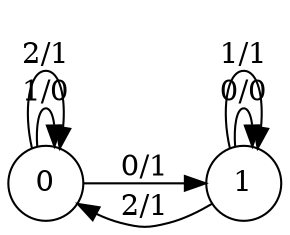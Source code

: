 digraph MealyAutomaton {
    rankdir=LR;
    node [shape=circle];
    0 -> 1 [label="0/1"];
    0 -> 0 [label="1/0"];
    0 -> 0 [label="2/1"];
    1 -> 1 [label="0/0"];
    1 -> 1 [label="1/1"];
    1 -> 0 [label="2/1"];
}
